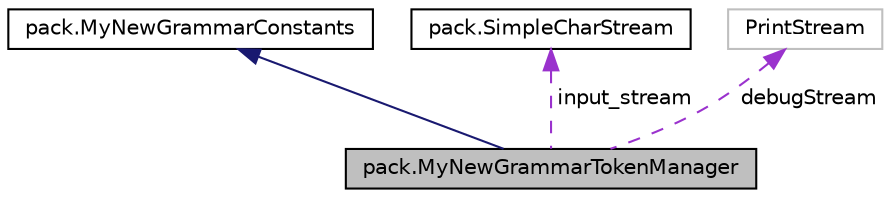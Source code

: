 digraph "pack.MyNewGrammarTokenManager"
{
  edge [fontname="Helvetica",fontsize="10",labelfontname="Helvetica",labelfontsize="10"];
  node [fontname="Helvetica",fontsize="10",shape=record];
  Node1 [label="pack.MyNewGrammarTokenManager",height=0.2,width=0.4,color="black", fillcolor="grey75", style="filled", fontcolor="black"];
  Node2 -> Node1 [dir="back",color="midnightblue",fontsize="10",style="solid",fontname="Helvetica"];
  Node2 [label="pack.MyNewGrammarConstants",height=0.2,width=0.4,color="black", fillcolor="white", style="filled",URL="$interfacepack_1_1_my_new_grammar_constants.html"];
  Node3 -> Node1 [dir="back",color="darkorchid3",fontsize="10",style="dashed",label=" input_stream" ,fontname="Helvetica"];
  Node3 [label="pack.SimpleCharStream",height=0.2,width=0.4,color="black", fillcolor="white", style="filled",URL="$classpack_1_1_simple_char_stream.html"];
  Node4 -> Node1 [dir="back",color="darkorchid3",fontsize="10",style="dashed",label=" debugStream" ,fontname="Helvetica"];
  Node4 [label="PrintStream",height=0.2,width=0.4,color="grey75", fillcolor="white", style="filled"];
}
